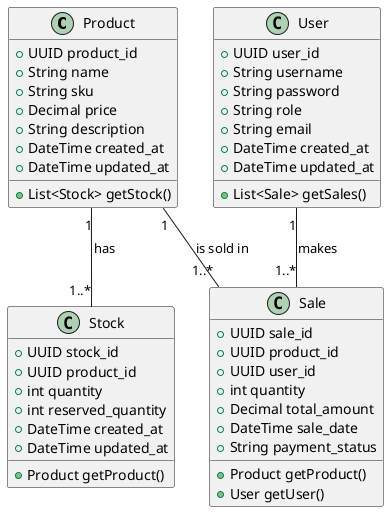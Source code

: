 @startuml
class Product {
    +UUID product_id
    +String name
    +String sku
    +Decimal price
    +String description
    +DateTime created_at
    +DateTime updated_at
    +List<Stock> getStock()
}

class Stock {
    +UUID stock_id
    +UUID product_id
    +int quantity
    +int reserved_quantity
    +DateTime created_at
    +DateTime updated_at
    +Product getProduct()
}

class Sale {
    +UUID sale_id
    +UUID product_id
    +UUID user_id
    +int quantity
    +Decimal total_amount
    +DateTime sale_date
    +String payment_status
    +Product getProduct()
    +User getUser()
}

class User {
    +UUID user_id
    +String username
    +String password
    +String role
    +String email
    +DateTime created_at
    +DateTime updated_at
    +List<Sale> getSales()
}

Product "1" -- "1..*" Stock : "has"
Product "1" -- "1..*" Sale : "is sold in"
User "1" -- "1..*" Sale : "makes"
@enduml
